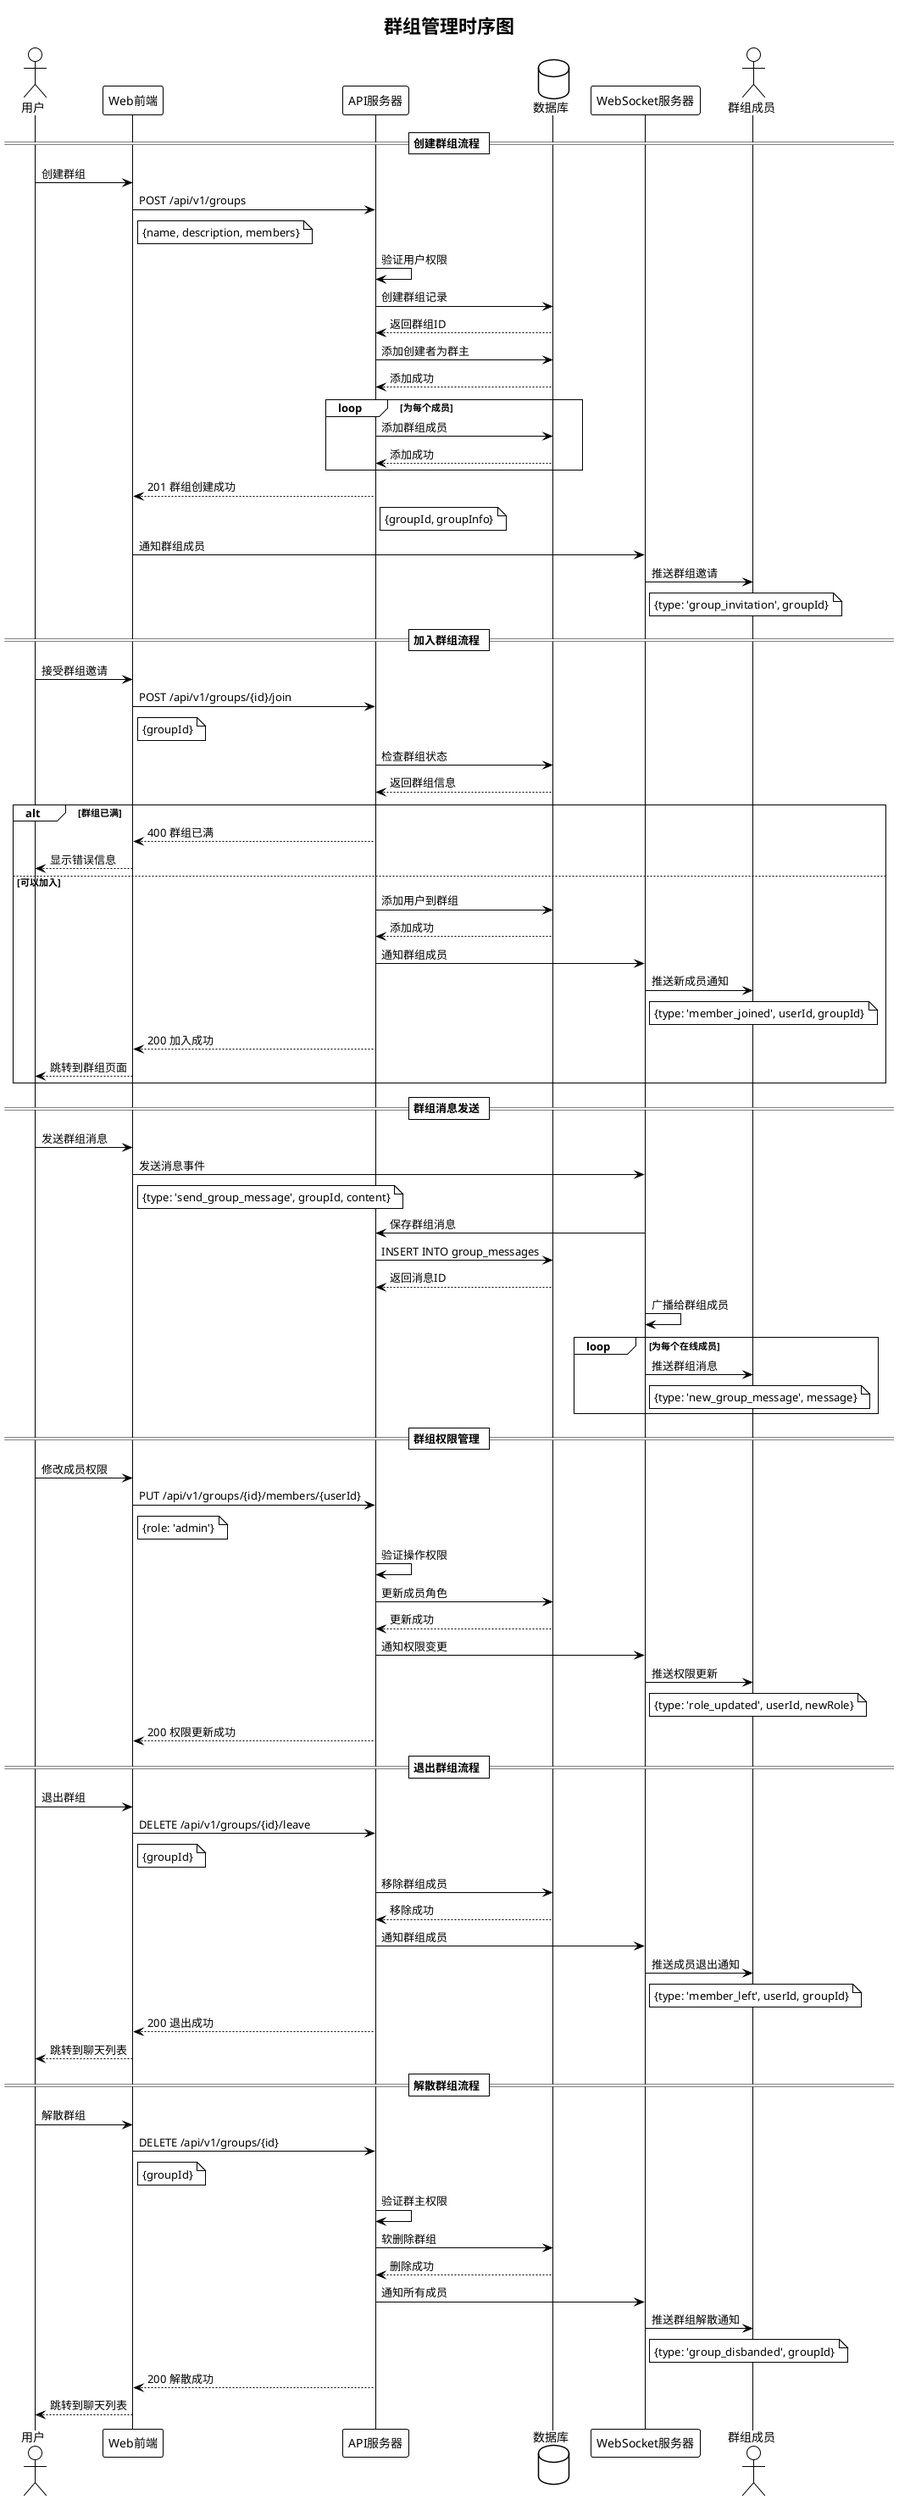 @startuml group-management-sequence
!theme plain
title 群组管理时序图

actor 用户 as U
participant "Web前端" as W
participant "API服务器" as A
database "数据库" as D
participant "WebSocket服务器" as WS
actor "群组成员" as M

== 创建群组流程 ==

U -> W : 创建群组
W -> A : POST /api/v1/groups
note right of W : {name, description, members}

A -> A : 验证用户权限
A -> D : 创建群组记录
D --> A : 返回群组ID

A -> D : 添加创建者为群主
D --> A : 添加成功

loop 为每个成员
    A -> D : 添加群组成员
    D --> A : 添加成功
end

A --> W : 201 群组创建成功
note right of A : {groupId, groupInfo}

W -> WS : 通知群组成员
WS -> M : 推送群组邀请
note right of WS : {type: 'group_invitation', groupId}

== 加入群组流程 ==

U -> W : 接受群组邀请
W -> A : POST /api/v1/groups/{id}/join
note right of W : {groupId}

A -> D : 检查群组状态
D --> A : 返回群组信息

alt 群组已满
    A --> W : 400 群组已满
    W --> U : 显示错误信息
else 可以加入
    A -> D : 添加用户到群组
    D --> A : 添加成功
    
    A -> WS : 通知群组成员
    WS -> M : 推送新成员通知
    note right of WS : {type: 'member_joined', userId, groupId}
    
    A --> W : 200 加入成功
    W --> U : 跳转到群组页面
end

== 群组消息发送 ==

U -> W : 发送群组消息
W -> WS : 发送消息事件
note right of W : {type: 'send_group_message', groupId, content}

WS -> A : 保存群组消息
A -> D : INSERT INTO group_messages
D --> A : 返回消息ID

WS -> WS : 广播给群组成员
loop 为每个在线成员
    WS -> M : 推送群组消息
    note right of WS : {type: 'new_group_message', message}
end

== 群组权限管理 ==

U -> W : 修改成员权限
W -> A : PUT /api/v1/groups/{id}/members/{userId}
note right of W : {role: 'admin'}

A -> A : 验证操作权限
A -> D : 更新成员角色
D --> A : 更新成功

A -> WS : 通知权限变更
WS -> M : 推送权限更新
note right of WS : {type: 'role_updated', userId, newRole}

A --> W : 200 权限更新成功

== 退出群组流程 ==

U -> W : 退出群组
W -> A : DELETE /api/v1/groups/{id}/leave
note right of W : {groupId}

A -> D : 移除群组成员
D --> A : 移除成功

A -> WS : 通知群组成员
WS -> M : 推送成员退出通知
note right of WS : {type: 'member_left', userId, groupId}

A --> W : 200 退出成功
W --> U : 跳转到聊天列表

== 解散群组流程 ==

U -> W : 解散群组
W -> A : DELETE /api/v1/groups/{id}
note right of W : {groupId}

A -> A : 验证群主权限
A -> D : 软删除群组
D --> A : 删除成功

A -> WS : 通知所有成员
WS -> M : 推送群组解散通知
note right of WS : {type: 'group_disbanded', groupId}

A --> W : 200 解散成功
W --> U : 跳转到聊天列表

@enduml